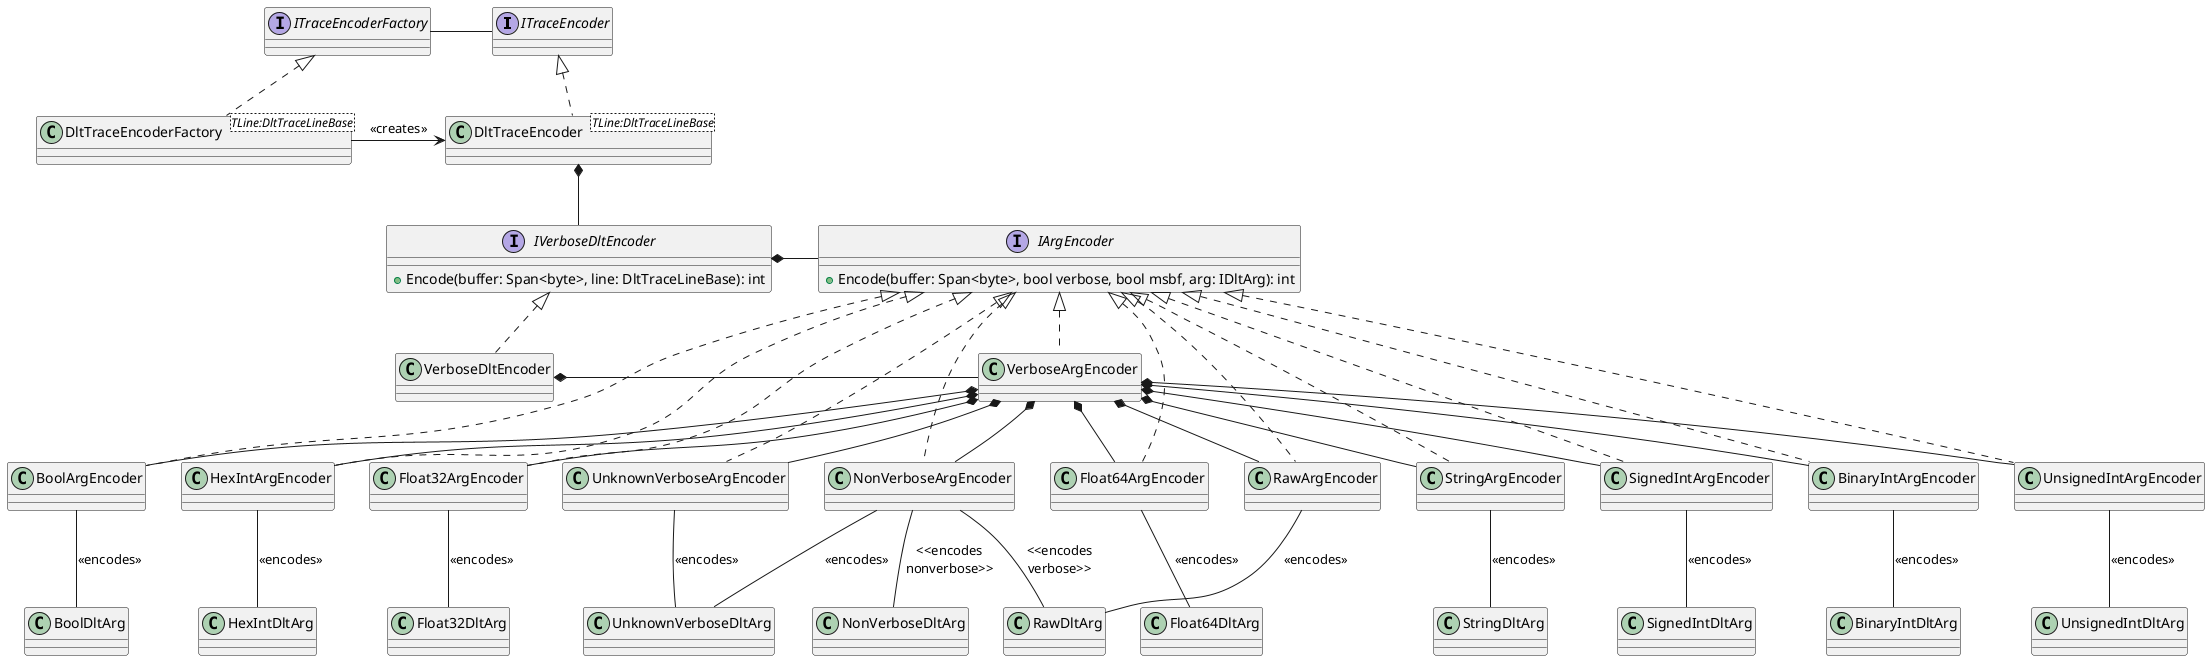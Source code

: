 @startuml DLT.WriterEncoder
interface ITraceEncoder
interface ITraceEncoderFactory

ITraceEncoderFactory -r- ITraceEncoder

class DltTraceEncoderFactory<TLine:DltTraceLineBase>
ITraceEncoderFactory <|.d. DltTraceEncoderFactory

class DltTraceEncoder<TLine:DltTraceLineBase>
ITraceEncoder <|.d. DltTraceEncoder

DltTraceEncoderFactory -r-> DltTraceEncoder : <<creates>>

interface IVerboseDltEncoder {
    +Encode(buffer: Span<byte>, line: DltTraceLineBase): int
}
class VerboseDltEncoder
IVerboseDltEncoder <|.d. VerboseDltEncoder

interface IArgEncoder {
    +Encode(buffer: Span<byte>, bool verbose, bool msbf, arg: IDltArg): int
}
class VerboseArgEncoder
IArgEncoder <|.d. VerboseArgEncoder

IVerboseDltEncoder *-r- IArgEncoder
VerboseDltEncoder *-r- VerboseArgEncoder

class BinaryIntArgEncoder
class HexIntArgEncoder
class SignedIntArgEncoder
class UnsignedIntArgEncoder
class BoolArgEncoder
class Float32ArgEncoder
class Float64ArgEncoder
class RawArgEncoder
class StringArgEncoder
class NonVerboseArgEncoder
class UnknownVerboseArgEncoder
IArgEncoder <|..d. BinaryIntArgEncoder
IArgEncoder <|..d. HexIntArgEncoder
IArgEncoder <|..d. SignedIntArgEncoder
IArgEncoder <|..d. UnsignedIntArgEncoder
IArgEncoder <|..d. BoolArgEncoder
IArgEncoder <|..d. Float32ArgEncoder
IArgEncoder <|..d. Float64ArgEncoder
IArgEncoder <|..d. RawArgEncoder
IArgEncoder <|..d. StringArgEncoder
IArgEncoder <|..d. NonVerboseArgEncoder
IArgEncoder <|..d. UnknownVerboseArgEncoder

VerboseArgEncoder *-d- BinaryIntArgEncoder
VerboseArgEncoder *-d- HexIntArgEncoder
VerboseArgEncoder *-d- SignedIntArgEncoder
VerboseArgEncoder *-d- UnsignedIntArgEncoder
VerboseArgEncoder *-d- BoolArgEncoder
VerboseArgEncoder *-d- Float32ArgEncoder
VerboseArgEncoder *-d- Float64ArgEncoder
VerboseArgEncoder *-d- RawArgEncoder
VerboseArgEncoder *-d- StringArgEncoder
VerboseArgEncoder *-d- NonVerboseArgEncoder
VerboseArgEncoder *-d- UnknownVerboseArgEncoder

DltTraceEncoder *-d- IVerboseDltEncoder

BinaryIntArgEncoder -d- BinaryIntDltArg : <<encodes>>
HexIntArgEncoder -d- HexIntDltArg : <<encodes>>
SignedIntArgEncoder -d- SignedIntDltArg : <<encodes>>
UnsignedIntArgEncoder -d- UnsignedIntDltArg : <<encodes>>
BoolArgEncoder -d- BoolDltArg : <<encodes>>
Float32ArgEncoder -d- Float32DltArg : <<encodes>>
Float64ArgEncoder -d- Float64DltArg : <<encodes>>
StringArgEncoder -d- StringDltArg : <<encodes>>
RawArgEncoder -d- RawDltArg : <<encodes>>
NonVerboseArgEncoder -d- RawDltArg : <<encodes\nverbose>>
NonVerboseArgEncoder -d- NonVerboseDltArg : <<encodes\nnonverbose>>
NonVerboseArgEncoder -d- UnknownVerboseDltArg : <<encodes>>
UnknownVerboseArgEncoder -d- UnknownVerboseDltArg : <<encodes>>
@enduml